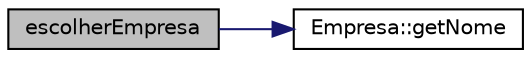 digraph "escolherEmpresa"
{
  edge [fontname="Helvetica",fontsize="10",labelfontname="Helvetica",labelfontsize="10"];
  node [fontname="Helvetica",fontsize="10",shape=record];
  rankdir="LR";
  Node23 [label="escolherEmpresa",height=0.2,width=0.4,color="black", fillcolor="grey75", style="filled", fontcolor="black"];
  Node23 -> Node24 [color="midnightblue",fontsize="10",style="solid",fontname="Helvetica"];
  Node24 [label="Empresa::getNome",height=0.2,width=0.4,color="black", fillcolor="white", style="filled",URL="$class_empresa.html#a9dba7316e0e0449abe9c9ec7015927e1"];
}
